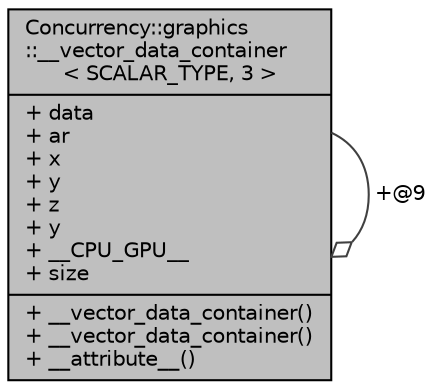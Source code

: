 digraph "Concurrency::graphics::__vector_data_container&lt; SCALAR_TYPE, 3 &gt;"
{
  edge [fontname="Helvetica",fontsize="10",labelfontname="Helvetica",labelfontsize="10"];
  node [fontname="Helvetica",fontsize="10",shape=record];
  Node1 [label="{Concurrency::graphics\l::__vector_data_container\l\< SCALAR_TYPE, 3 \>\n|+ data\l+ ar\l+ x\l+ y\l+ z\l+ y\l+ __CPU_GPU__\l+ size\l|+ __vector_data_container()\l+ __vector_data_container()\l+ __attribute__()\l}",height=0.2,width=0.4,color="black", fillcolor="grey75", style="filled", fontcolor="black"];
  Node1 -> Node1 [color="grey25",fontsize="10",style="solid",label=" +@9" ,arrowhead="odiamond",fontname="Helvetica"];
}
